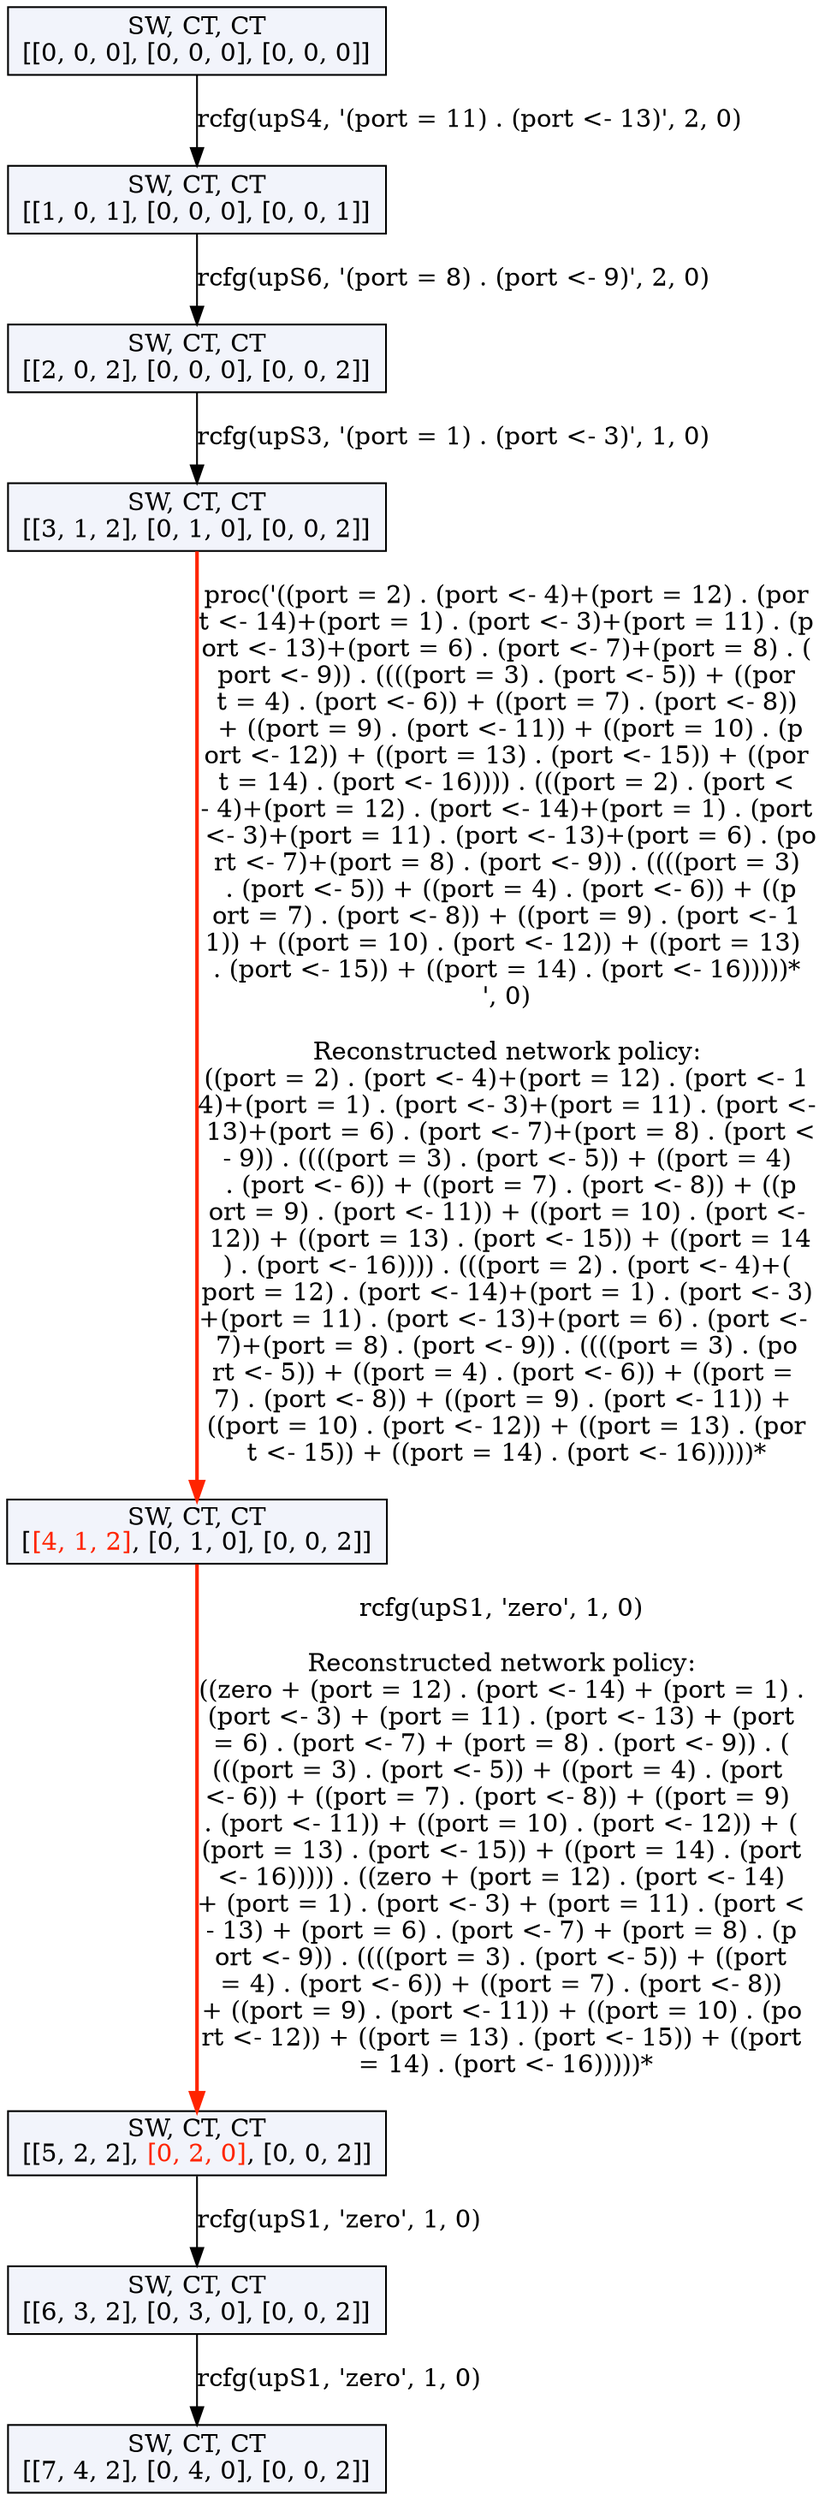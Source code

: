 digraph g {
n0 [label=<SW, CT, CT<br/>[[0, 0, 0], [0, 0, 0], [0, 0, 0]]>, shape=rectangle, style=filled, fillcolor="#F2F4FB"];
n1 [label=<SW, CT, CT<br/>[[1, 0, 1], [0, 0, 0], [0, 0, 1]]>, shape=rectangle, style=filled, fillcolor="#F2F4FB"];
n0 -> n1 [label="rcfg(upS4, '(port = 11) . (port <- 13)', 2, 0)", color="#000000", penwidth=1.0];
n2 [label=<SW, CT, CT<br/>[[2, 0, 2], [0, 0, 0], [0, 0, 2]]>, shape=rectangle, style=filled, fillcolor="#F2F4FB"];
n1 -> n2 [label="rcfg(upS6, '(port = 8) . (port <- 9)', 2, 0)", color="#000000", penwidth=1.0];
n3 [label=<SW, CT, CT<br/>[[3, 1, 2], [0, 1, 0], [0, 0, 2]]>, shape=rectangle, style=filled, fillcolor="#F2F4FB"];
n2 -> n3 [label="rcfg(upS3, '(port = 1) . (port <- 3)', 1, 0)", color="#000000", penwidth=1.0];
n4 [label=<SW, CT, CT<br/>[<font color="#FF2400">[4, 1, 2]</font>, [0, 1, 0], [0, 0, 2]]>, shape=rectangle, style=filled, fillcolor="#F2F4FB"];
n3 -> n4 [label="proc('((port = 2) . (port <- 4)+(port = 12) . (por
t <- 14)+(port = 1) . (port <- 3)+(port = 11) . (p
ort <- 13)+(port = 6) . (port <- 7)+(port = 8) . (
port <- 9)) . ((((port = 3) . (port <- 5)) + ((por
t = 4) . (port <- 6)) + ((port = 7) . (port <- 8))
 + ((port = 9) . (port <- 11)) + ((port = 10) . (p
ort <- 12)) + ((port = 13) . (port <- 15)) + ((por
t = 14) . (port <- 16)))) . (((port = 2) . (port <
- 4)+(port = 12) . (port <- 14)+(port = 1) . (port
 <- 3)+(port = 11) . (port <- 13)+(port = 6) . (po
rt <- 7)+(port = 8) . (port <- 9)) . ((((port = 3)
 . (port <- 5)) + ((port = 4) . (port <- 6)) + ((p
ort = 7) . (port <- 8)) + ((port = 9) . (port <- 1
1)) + ((port = 10) . (port <- 12)) + ((port = 13) 
. (port <- 15)) + ((port = 14) . (port <- 16)))))*
', 0)

Reconstructed network policy:
((port = 2) . (port <- 4)+(port = 12) . (port <- 1
4)+(port = 1) . (port <- 3)+(port = 11) . (port <-
 13)+(port = 6) . (port <- 7)+(port = 8) . (port <
- 9)) . ((((port = 3) . (port <- 5)) + ((port = 4)
 . (port <- 6)) + ((port = 7) . (port <- 8)) + ((p
ort = 9) . (port <- 11)) + ((port = 10) . (port <-
 12)) + ((port = 13) . (port <- 15)) + ((port = 14
) . (port <- 16)))) . (((port = 2) . (port <- 4)+(
port = 12) . (port <- 14)+(port = 1) . (port <- 3)
+(port = 11) . (port <- 13)+(port = 6) . (port <- 
7)+(port = 8) . (port <- 9)) . ((((port = 3) . (po
rt <- 5)) + ((port = 4) . (port <- 6)) + ((port = 
7) . (port <- 8)) + ((port = 9) . (port <- 11)) + 
((port = 10) . (port <- 12)) + ((port = 13) . (por
t <- 15)) + ((port = 14) . (port <- 16)))))*", color="#FF2400", penwidth=2.0];
n5 [label=<SW, CT, CT<br/>[[5, 2, 2], <font color="#FF2400">[0, 2, 0]</font>, [0, 0, 2]]>, shape=rectangle, style=filled, fillcolor="#F2F4FB"];
n4 -> n5 [label="rcfg(upS1, 'zero', 1, 0)

Reconstructed network policy:
((zero + (port = 12) . (port <- 14) + (port = 1) .
 (port <- 3) + (port = 11) . (port <- 13) + (port 
= 6) . (port <- 7) + (port = 8) . (port <- 9)) . (
(((port = 3) . (port <- 5)) + ((port = 4) . (port 
<- 6)) + ((port = 7) . (port <- 8)) + ((port = 9) 
. (port <- 11)) + ((port = 10) . (port <- 12)) + (
(port = 13) . (port <- 15)) + ((port = 14) . (port
 <- 16))))) . ((zero + (port = 12) . (port <- 14) 
+ (port = 1) . (port <- 3) + (port = 11) . (port <
- 13) + (port = 6) . (port <- 7) + (port = 8) . (p
ort <- 9)) . ((((port = 3) . (port <- 5)) + ((port
 = 4) . (port <- 6)) + ((port = 7) . (port <- 8)) 
+ ((port = 9) . (port <- 11)) + ((port = 10) . (po
rt <- 12)) + ((port = 13) . (port <- 15)) + ((port
 = 14) . (port <- 16)))))*", color="#FF2400", penwidth=2.0];
n6 [label=<SW, CT, CT<br/>[[6, 3, 2], [0, 3, 0], [0, 0, 2]]>, shape=rectangle, style=filled, fillcolor="#F2F4FB"];
n5 -> n6 [label="rcfg(upS1, 'zero', 1, 0)", color="#000000", penwidth=1.0];
n7 [label=<SW, CT, CT<br/>[[7, 4, 2], [0, 4, 0], [0, 0, 2]]>, shape=rectangle, style=filled, fillcolor="#F2F4FB"];
n6 -> n7 [label="rcfg(upS1, 'zero', 1, 0)", color="#000000", penwidth=1.0];
}